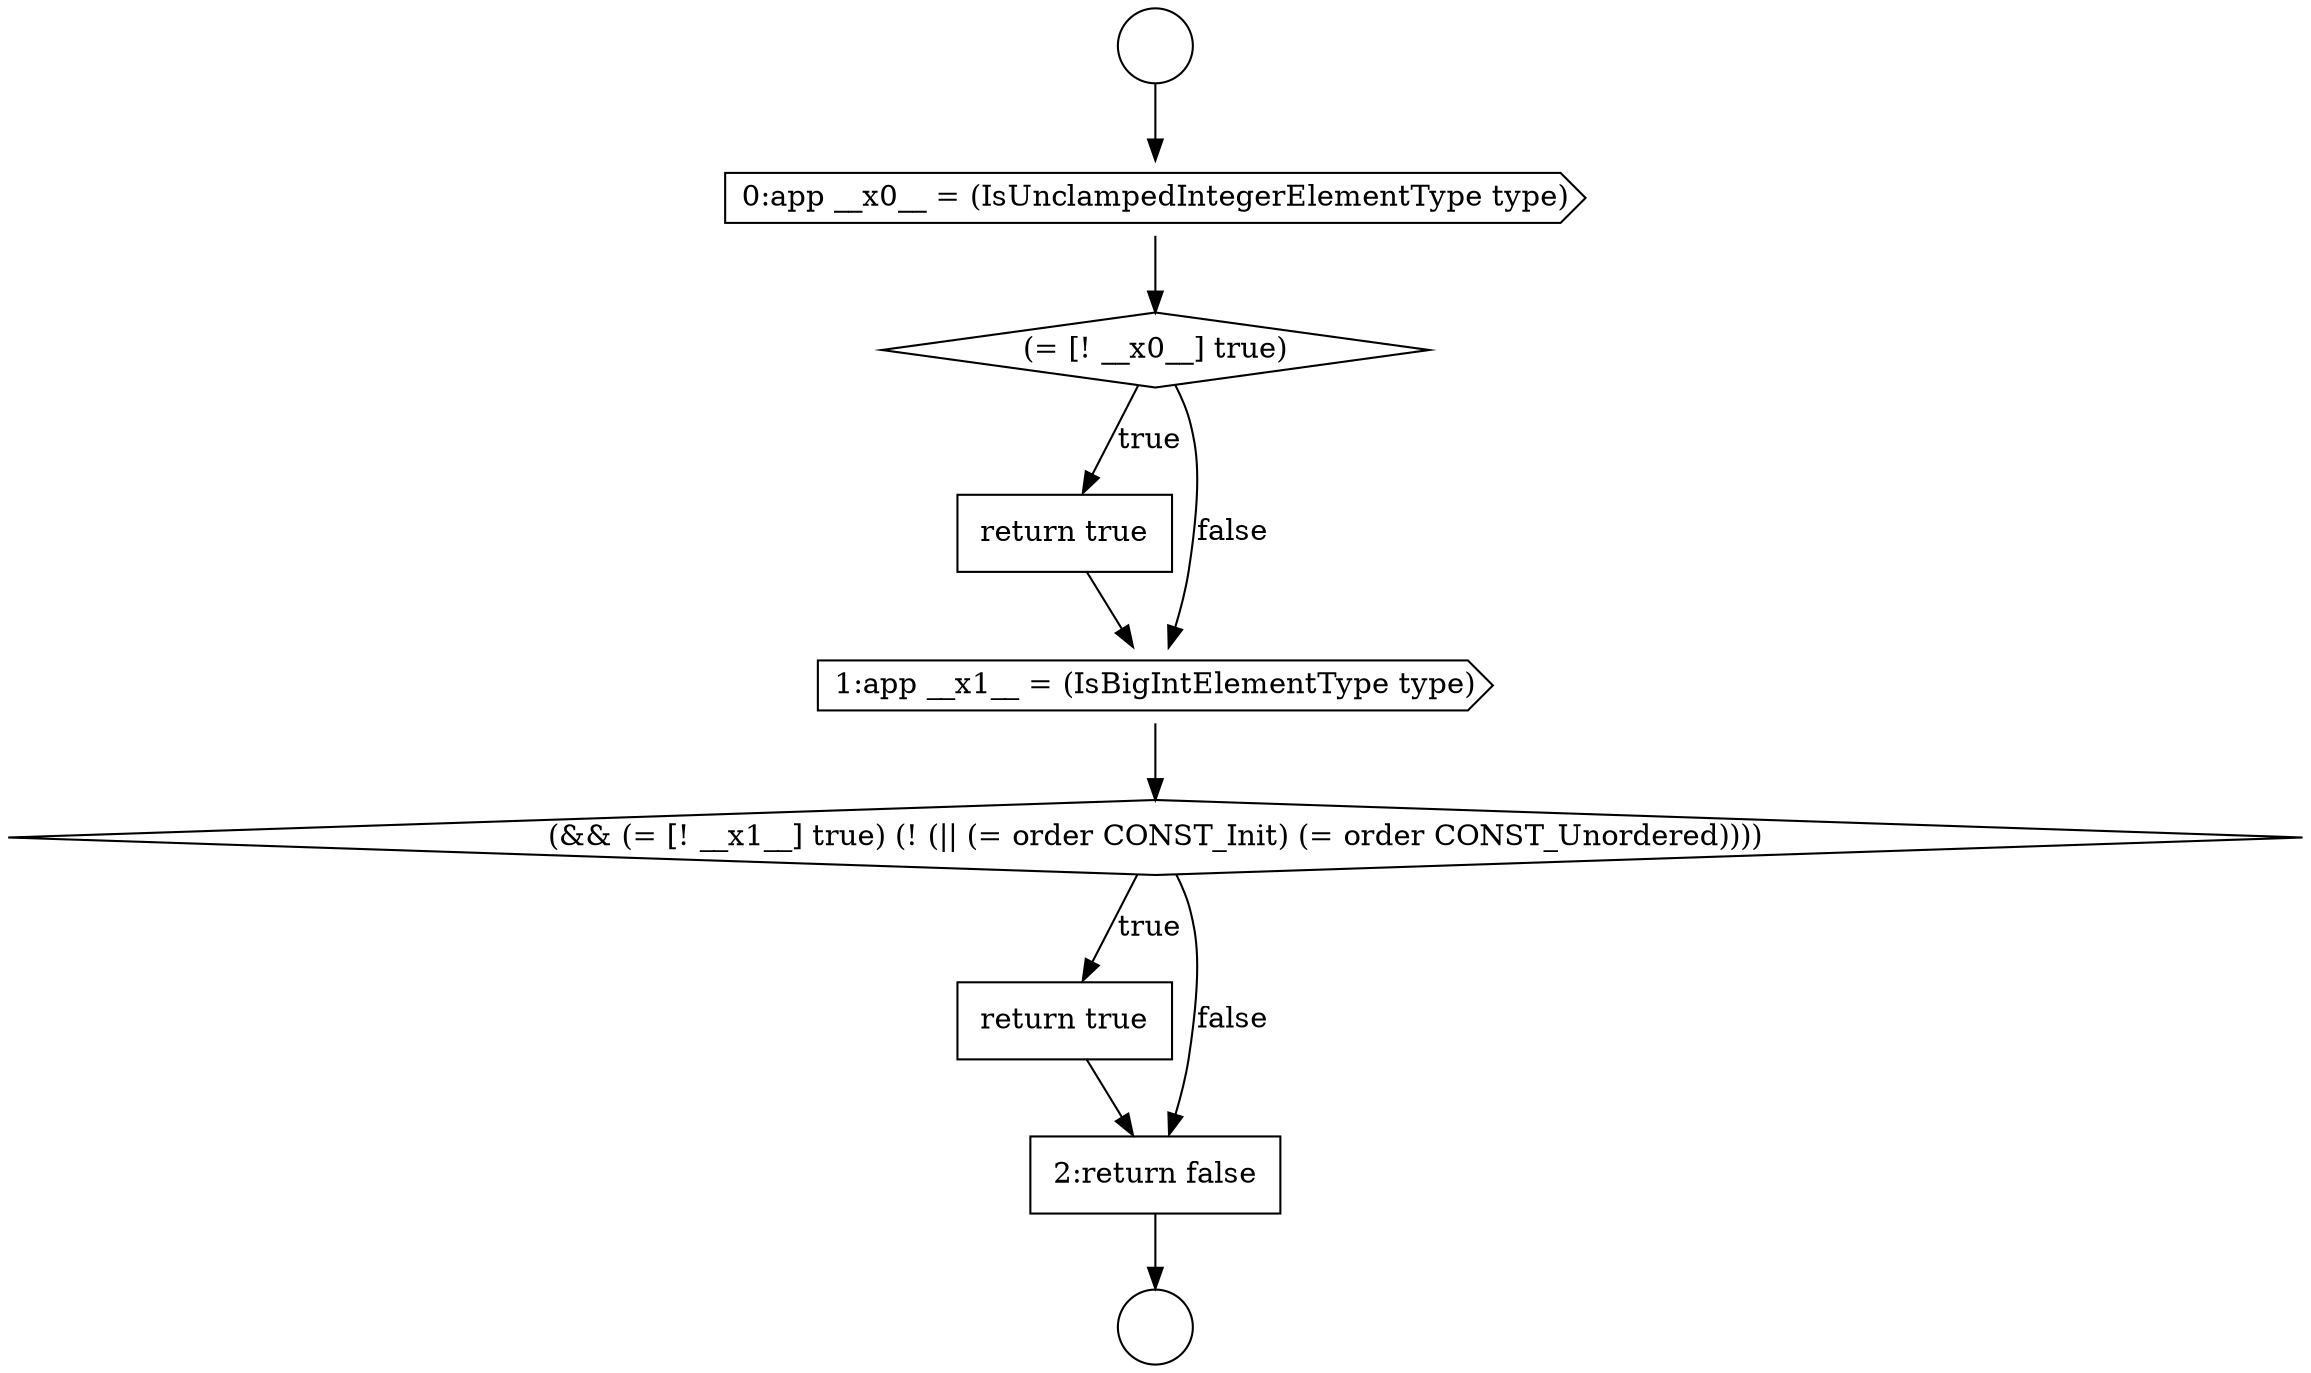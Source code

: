 digraph {
  node17517 [shape=diamond, label=<<font color="black">(&amp;&amp; (= [! __x1__] true) (! (|| (= order CONST_Init) (= order CONST_Unordered))))</font>> color="black" fillcolor="white" style=filled]
  node17513 [shape=cds, label=<<font color="black">0:app __x0__ = (IsUnclampedIntegerElementType type)</font>> color="black" fillcolor="white" style=filled]
  node17518 [shape=none, margin=0, label=<<font color="black">
    <table border="0" cellborder="1" cellspacing="0" cellpadding="10">
      <tr><td align="left">return true</td></tr>
    </table>
  </font>> color="black" fillcolor="white" style=filled]
  node17514 [shape=diamond, label=<<font color="black">(= [! __x0__] true)</font>> color="black" fillcolor="white" style=filled]
  node17512 [shape=circle label=" " color="black" fillcolor="white" style=filled]
  node17515 [shape=none, margin=0, label=<<font color="black">
    <table border="0" cellborder="1" cellspacing="0" cellpadding="10">
      <tr><td align="left">return true</td></tr>
    </table>
  </font>> color="black" fillcolor="white" style=filled]
  node17519 [shape=none, margin=0, label=<<font color="black">
    <table border="0" cellborder="1" cellspacing="0" cellpadding="10">
      <tr><td align="left">2:return false</td></tr>
    </table>
  </font>> color="black" fillcolor="white" style=filled]
  node17511 [shape=circle label=" " color="black" fillcolor="white" style=filled]
  node17516 [shape=cds, label=<<font color="black">1:app __x1__ = (IsBigIntElementType type)</font>> color="black" fillcolor="white" style=filled]
  node17511 -> node17513 [ color="black"]
  node17518 -> node17519 [ color="black"]
  node17517 -> node17518 [label=<<font color="black">true</font>> color="black"]
  node17517 -> node17519 [label=<<font color="black">false</font>> color="black"]
  node17513 -> node17514 [ color="black"]
  node17516 -> node17517 [ color="black"]
  node17519 -> node17512 [ color="black"]
  node17514 -> node17515 [label=<<font color="black">true</font>> color="black"]
  node17514 -> node17516 [label=<<font color="black">false</font>> color="black"]
  node17515 -> node17516 [ color="black"]
}

